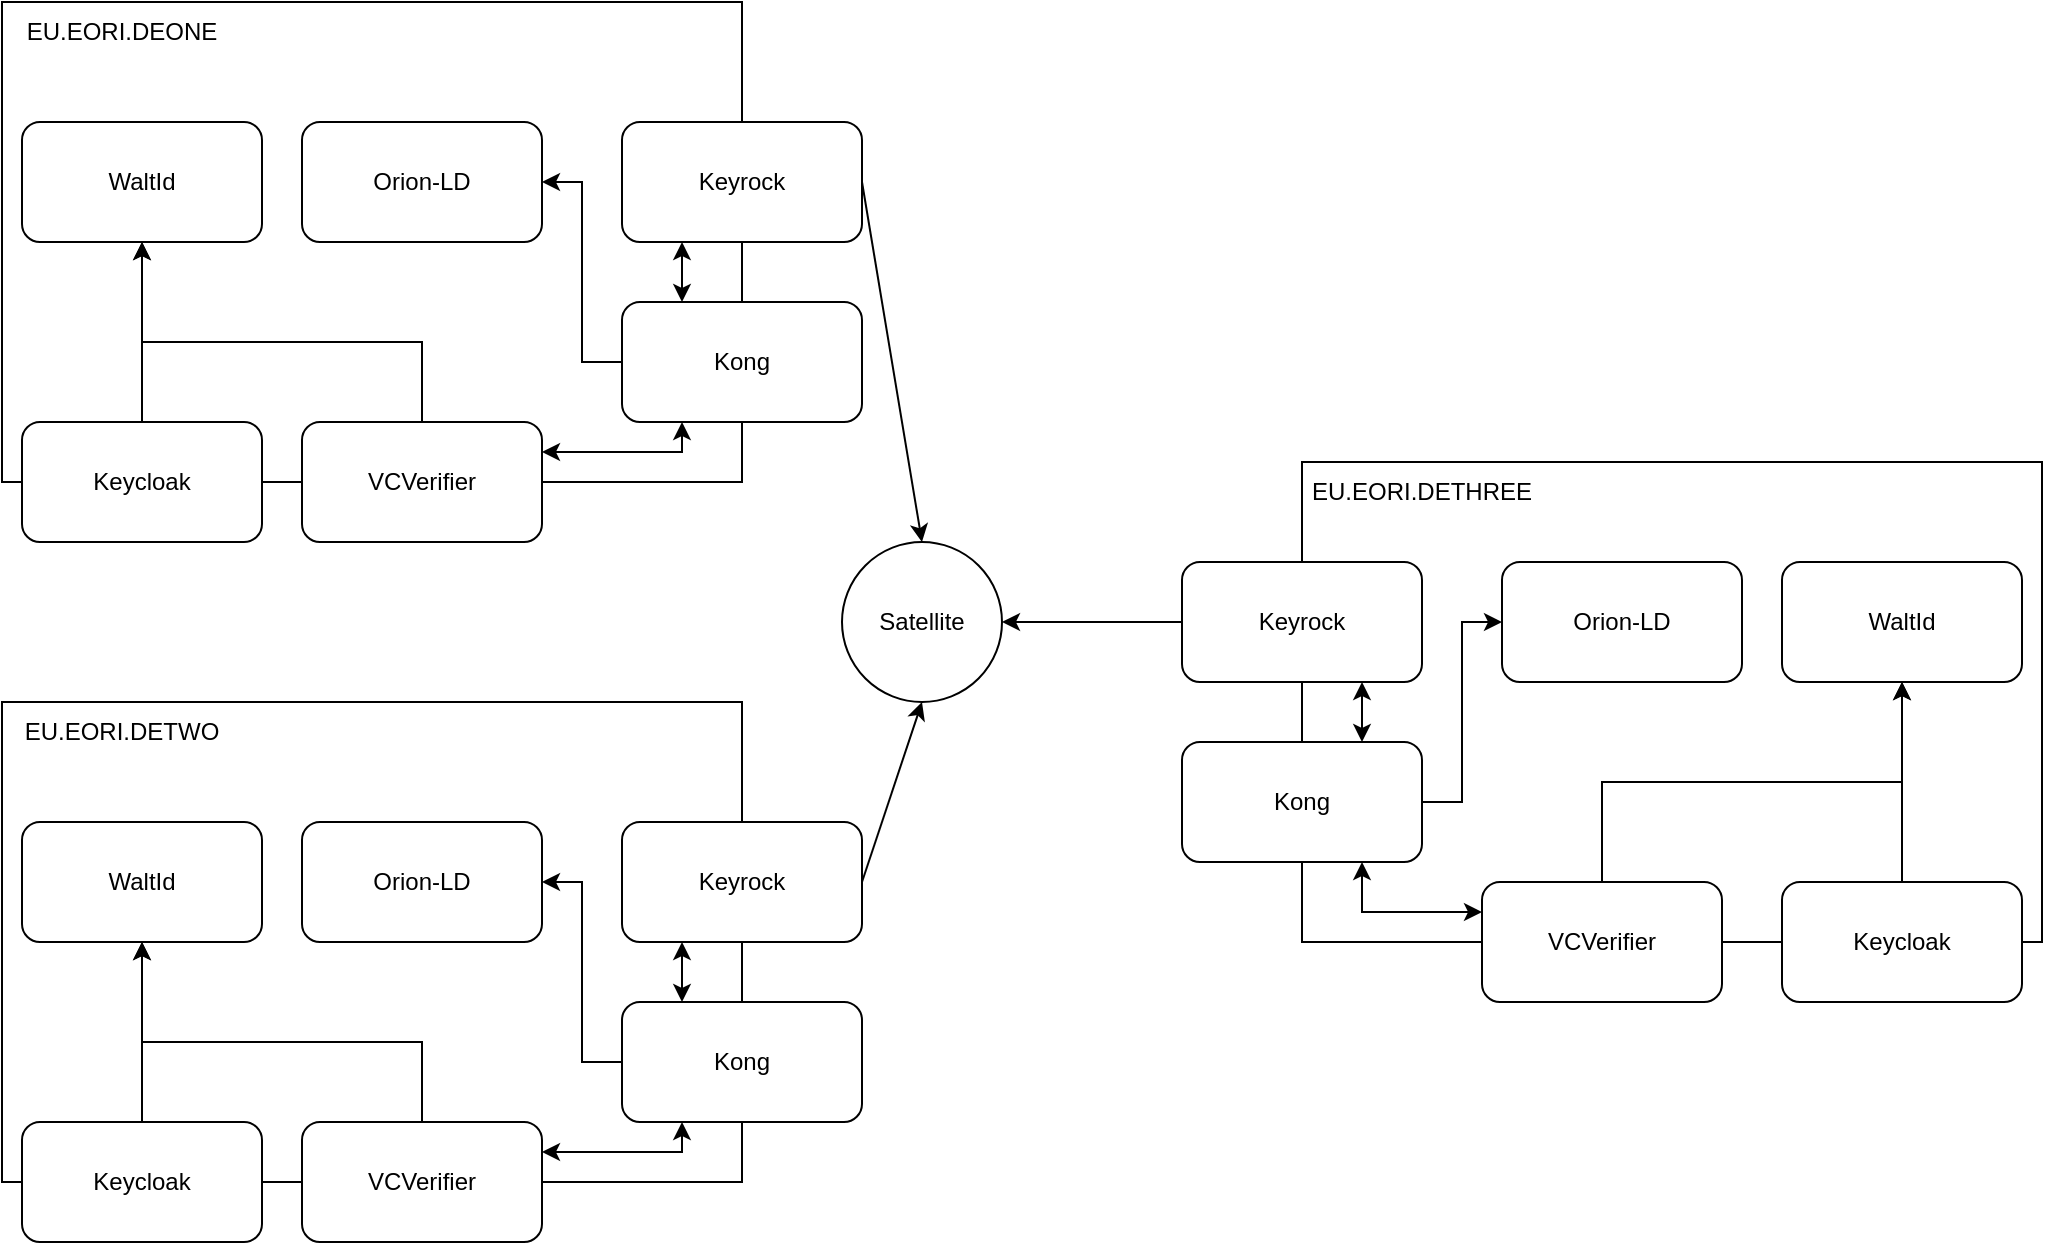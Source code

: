 <mxfile version="20.8.16" type="device"><diagram id="LW1W1ZWs_w0cEmt0Vl1V" name="Page-1"><mxGraphModel dx="2284" dy="1856" grid="1" gridSize="10" guides="1" tooltips="1" connect="1" arrows="1" fold="1" page="1" pageScale="1" pageWidth="850" pageHeight="1100" math="0" shadow="0"><root><mxCell id="0"/><mxCell id="1" parent="0"/><mxCell id="S2ZJJb8ZJW7_uTaTBIH7-28" value="" style="rounded=0;whiteSpace=wrap;html=1;container=0;" vertex="1" parent="1"><mxGeometry x="590" y="200" width="370" height="240" as="geometry"/></mxCell><mxCell id="J4oKa5rQlpzVuB3ve1DY-18" value="Satellite" style="ellipse;whiteSpace=wrap;html=1;aspect=fixed;" parent="1" vertex="1"><mxGeometry x="360" y="240" width="80" height="80" as="geometry"/></mxCell><mxCell id="J4oKa5rQlpzVuB3ve1DY-22" value="" style="endArrow=classic;html=1;rounded=0;exitX=1;exitY=0.5;exitDx=0;exitDy=0;entryX=0.5;entryY=0;entryDx=0;entryDy=0;" parent="1" source="J4oKa5rQlpzVuB3ve1DY-48" target="J4oKa5rQlpzVuB3ve1DY-18" edge="1"><mxGeometry width="50" height="50" relative="1" as="geometry"><mxPoint x="170" y="400" as="sourcePoint"/><mxPoint x="260" y="290" as="targetPoint"/><Array as="points"/></mxGeometry></mxCell><mxCell id="S2ZJJb8ZJW7_uTaTBIH7-7" value="" style="group" vertex="1" connectable="0" parent="1"><mxGeometry x="-50" width="420" height="240" as="geometry"/></mxCell><mxCell id="J4oKa5rQlpzVuB3ve1DY-46" value="" style="group" parent="S2ZJJb8ZJW7_uTaTBIH7-7" vertex="1" connectable="0"><mxGeometry x="100" width="320" height="240" as="geometry"/></mxCell><mxCell id="J4oKa5rQlpzVuB3ve1DY-47" value="" style="rounded=0;whiteSpace=wrap;html=1;" parent="J4oKa5rQlpzVuB3ve1DY-46" vertex="1"><mxGeometry x="-110" y="-30" width="370" height="240" as="geometry"/></mxCell><mxCell id="J4oKa5rQlpzVuB3ve1DY-48" value="Keyrock" style="rounded=1;whiteSpace=wrap;html=1;" parent="J4oKa5rQlpzVuB3ve1DY-46" vertex="1"><mxGeometry x="200" y="30" width="120" height="60" as="geometry"/></mxCell><mxCell id="J4oKa5rQlpzVuB3ve1DY-49" value="Orion-LD" style="rounded=1;whiteSpace=wrap;html=1;" parent="J4oKa5rQlpzVuB3ve1DY-46" vertex="1"><mxGeometry x="40" y="30" width="120" height="60" as="geometry"/></mxCell><mxCell id="J4oKa5rQlpzVuB3ve1DY-50" value="Kong" style="rounded=1;whiteSpace=wrap;html=1;" parent="J4oKa5rQlpzVuB3ve1DY-46" vertex="1"><mxGeometry x="200" y="120" width="120" height="60" as="geometry"/></mxCell><mxCell id="J4oKa5rQlpzVuB3ve1DY-52" value="" style="endArrow=classic;startArrow=classic;html=1;rounded=0;exitX=0.25;exitY=0;exitDx=0;exitDy=0;" parent="J4oKa5rQlpzVuB3ve1DY-46" source="J4oKa5rQlpzVuB3ve1DY-50" edge="1"><mxGeometry width="50" height="50" relative="1" as="geometry"><mxPoint x="170" y="140" as="sourcePoint"/><mxPoint x="230" y="90" as="targetPoint"/></mxGeometry></mxCell><mxCell id="J4oKa5rQlpzVuB3ve1DY-53" value="" style="endArrow=none;html=1;rounded=0;exitX=1;exitY=0.5;exitDx=0;exitDy=0;entryX=0;entryY=0.5;entryDx=0;entryDy=0;startArrow=classic;startFill=1;endFill=0;" parent="J4oKa5rQlpzVuB3ve1DY-46" source="J4oKa5rQlpzVuB3ve1DY-49" target="J4oKa5rQlpzVuB3ve1DY-50" edge="1"><mxGeometry width="50" height="50" relative="1" as="geometry"><mxPoint x="130" y="300" as="sourcePoint"/><mxPoint x="180" y="250" as="targetPoint"/><Array as="points"><mxPoint x="180" y="60"/><mxPoint x="180" y="150"/></Array></mxGeometry></mxCell><mxCell id="S2ZJJb8ZJW7_uTaTBIH7-3" value="VCVerifier" style="rounded=1;whiteSpace=wrap;html=1;" vertex="1" parent="J4oKa5rQlpzVuB3ve1DY-46"><mxGeometry x="40" y="180" width="120" height="60" as="geometry"/></mxCell><mxCell id="J4oKa5rQlpzVuB3ve1DY-51" value="EU.EORI.DEONE" style="text;html=1;strokeColor=none;fillColor=none;align=center;verticalAlign=middle;whiteSpace=wrap;rounded=0;" parent="J4oKa5rQlpzVuB3ve1DY-46" vertex="1"><mxGeometry x="-80" y="-30" width="60" height="30" as="geometry"/></mxCell><mxCell id="S2ZJJb8ZJW7_uTaTBIH7-24" value="" style="endArrow=classic;startArrow=classic;html=1;rounded=0;entryX=0.25;entryY=1;entryDx=0;entryDy=0;exitX=1;exitY=0.25;exitDx=0;exitDy=0;" edge="1" parent="J4oKa5rQlpzVuB3ve1DY-46" source="S2ZJJb8ZJW7_uTaTBIH7-3" target="J4oKa5rQlpzVuB3ve1DY-50"><mxGeometry width="50" height="50" relative="1" as="geometry"><mxPoint x="140" y="340" as="sourcePoint"/><mxPoint x="190" y="290" as="targetPoint"/><Array as="points"><mxPoint x="230" y="195"/></Array></mxGeometry></mxCell><mxCell id="S2ZJJb8ZJW7_uTaTBIH7-2" value="WaltId" style="rounded=1;whiteSpace=wrap;html=1;" vertex="1" parent="S2ZJJb8ZJW7_uTaTBIH7-7"><mxGeometry y="30" width="120" height="60" as="geometry"/></mxCell><mxCell id="S2ZJJb8ZJW7_uTaTBIH7-1" value="Keycloak" style="rounded=1;whiteSpace=wrap;html=1;" vertex="1" parent="S2ZJJb8ZJW7_uTaTBIH7-7"><mxGeometry y="180" width="120" height="60" as="geometry"/></mxCell><mxCell id="S2ZJJb8ZJW7_uTaTBIH7-4" value="" style="endArrow=classic;html=1;rounded=0;entryX=0.5;entryY=1;entryDx=0;entryDy=0;" edge="1" parent="S2ZJJb8ZJW7_uTaTBIH7-7" source="S2ZJJb8ZJW7_uTaTBIH7-1" target="S2ZJJb8ZJW7_uTaTBIH7-2"><mxGeometry width="50" height="50" relative="1" as="geometry"><mxPoint x="-130" y="240" as="sourcePoint"/><mxPoint x="-80" y="190" as="targetPoint"/></mxGeometry></mxCell><mxCell id="S2ZJJb8ZJW7_uTaTBIH7-5" value="" style="endArrow=classic;html=1;rounded=0;exitX=0.5;exitY=0;exitDx=0;exitDy=0;" edge="1" parent="S2ZJJb8ZJW7_uTaTBIH7-7" source="S2ZJJb8ZJW7_uTaTBIH7-3"><mxGeometry width="50" height="50" relative="1" as="geometry"><mxPoint x="180" y="160" as="sourcePoint"/><mxPoint x="60" y="90" as="targetPoint"/><Array as="points"><mxPoint x="200" y="140"/><mxPoint x="60" y="140"/></Array></mxGeometry></mxCell><mxCell id="S2ZJJb8ZJW7_uTaTBIH7-9" value="" style="group" vertex="1" connectable="0" parent="1"><mxGeometry x="-50" y="350" width="420" height="240" as="geometry"/></mxCell><mxCell id="S2ZJJb8ZJW7_uTaTBIH7-10" value="" style="group" vertex="1" connectable="0" parent="S2ZJJb8ZJW7_uTaTBIH7-9"><mxGeometry x="100" width="320" height="240" as="geometry"/></mxCell><mxCell id="S2ZJJb8ZJW7_uTaTBIH7-11" value="" style="rounded=0;whiteSpace=wrap;html=1;" vertex="1" parent="S2ZJJb8ZJW7_uTaTBIH7-10"><mxGeometry x="-110" y="-30" width="370" height="240" as="geometry"/></mxCell><mxCell id="S2ZJJb8ZJW7_uTaTBIH7-12" value="Keyrock" style="rounded=1;whiteSpace=wrap;html=1;" vertex="1" parent="S2ZJJb8ZJW7_uTaTBIH7-10"><mxGeometry x="200" y="30" width="120" height="60" as="geometry"/></mxCell><mxCell id="S2ZJJb8ZJW7_uTaTBIH7-13" value="Orion-LD" style="rounded=1;whiteSpace=wrap;html=1;" vertex="1" parent="S2ZJJb8ZJW7_uTaTBIH7-10"><mxGeometry x="40" y="30" width="120" height="60" as="geometry"/></mxCell><mxCell id="S2ZJJb8ZJW7_uTaTBIH7-14" value="Kong" style="rounded=1;whiteSpace=wrap;html=1;" vertex="1" parent="S2ZJJb8ZJW7_uTaTBIH7-10"><mxGeometry x="200" y="120" width="120" height="60" as="geometry"/></mxCell><mxCell id="S2ZJJb8ZJW7_uTaTBIH7-15" value="" style="endArrow=classic;startArrow=classic;html=1;rounded=0;exitX=0.25;exitY=0;exitDx=0;exitDy=0;" edge="1" parent="S2ZJJb8ZJW7_uTaTBIH7-10" source="S2ZJJb8ZJW7_uTaTBIH7-14"><mxGeometry width="50" height="50" relative="1" as="geometry"><mxPoint x="170" y="140" as="sourcePoint"/><mxPoint x="230" y="90" as="targetPoint"/></mxGeometry></mxCell><mxCell id="S2ZJJb8ZJW7_uTaTBIH7-16" value="" style="endArrow=none;html=1;rounded=0;exitX=1;exitY=0.5;exitDx=0;exitDy=0;entryX=0;entryY=0.5;entryDx=0;entryDy=0;startArrow=classic;startFill=1;endFill=0;" edge="1" parent="S2ZJJb8ZJW7_uTaTBIH7-10" source="S2ZJJb8ZJW7_uTaTBIH7-13" target="S2ZJJb8ZJW7_uTaTBIH7-14"><mxGeometry width="50" height="50" relative="1" as="geometry"><mxPoint x="130" y="300" as="sourcePoint"/><mxPoint x="180" y="250" as="targetPoint"/><Array as="points"><mxPoint x="180" y="60"/><mxPoint x="180" y="150"/></Array></mxGeometry></mxCell><mxCell id="S2ZJJb8ZJW7_uTaTBIH7-17" value="VCVerifier" style="rounded=1;whiteSpace=wrap;html=1;" vertex="1" parent="S2ZJJb8ZJW7_uTaTBIH7-10"><mxGeometry x="40" y="180" width="120" height="60" as="geometry"/></mxCell><mxCell id="S2ZJJb8ZJW7_uTaTBIH7-18" value="EU.EORI.DETWO" style="text;html=1;strokeColor=none;fillColor=none;align=center;verticalAlign=middle;whiteSpace=wrap;rounded=0;" vertex="1" parent="S2ZJJb8ZJW7_uTaTBIH7-10"><mxGeometry x="-80" y="-30" width="60" height="30" as="geometry"/></mxCell><mxCell id="S2ZJJb8ZJW7_uTaTBIH7-25" value="" style="endArrow=classic;startArrow=classic;html=1;rounded=0;entryX=0.25;entryY=1;entryDx=0;entryDy=0;exitX=1;exitY=0.25;exitDx=0;exitDy=0;" edge="1" parent="S2ZJJb8ZJW7_uTaTBIH7-10" source="S2ZJJb8ZJW7_uTaTBIH7-17" target="S2ZJJb8ZJW7_uTaTBIH7-14"><mxGeometry width="50" height="50" relative="1" as="geometry"><mxPoint x="120" y="340" as="sourcePoint"/><mxPoint x="170" y="290" as="targetPoint"/><Array as="points"><mxPoint x="230" y="195"/></Array></mxGeometry></mxCell><mxCell id="S2ZJJb8ZJW7_uTaTBIH7-19" value="WaltId" style="rounded=1;whiteSpace=wrap;html=1;" vertex="1" parent="S2ZJJb8ZJW7_uTaTBIH7-9"><mxGeometry y="30" width="120" height="60" as="geometry"/></mxCell><mxCell id="S2ZJJb8ZJW7_uTaTBIH7-20" value="Keycloak" style="rounded=1;whiteSpace=wrap;html=1;" vertex="1" parent="S2ZJJb8ZJW7_uTaTBIH7-9"><mxGeometry y="180" width="120" height="60" as="geometry"/></mxCell><mxCell id="S2ZJJb8ZJW7_uTaTBIH7-21" value="" style="endArrow=classic;html=1;rounded=0;entryX=0.5;entryY=1;entryDx=0;entryDy=0;" edge="1" parent="S2ZJJb8ZJW7_uTaTBIH7-9" source="S2ZJJb8ZJW7_uTaTBIH7-20" target="S2ZJJb8ZJW7_uTaTBIH7-19"><mxGeometry width="50" height="50" relative="1" as="geometry"><mxPoint x="-130" y="240" as="sourcePoint"/><mxPoint x="-80" y="190" as="targetPoint"/></mxGeometry></mxCell><mxCell id="S2ZJJb8ZJW7_uTaTBIH7-22" value="" style="endArrow=classic;html=1;rounded=0;exitX=0.5;exitY=0;exitDx=0;exitDy=0;" edge="1" parent="S2ZJJb8ZJW7_uTaTBIH7-9" source="S2ZJJb8ZJW7_uTaTBIH7-17"><mxGeometry width="50" height="50" relative="1" as="geometry"><mxPoint x="180" y="160" as="sourcePoint"/><mxPoint x="60" y="90" as="targetPoint"/><Array as="points"><mxPoint x="200" y="140"/><mxPoint x="60" y="140"/></Array></mxGeometry></mxCell><mxCell id="S2ZJJb8ZJW7_uTaTBIH7-23" value="" style="endArrow=classic;html=1;rounded=0;exitX=1;exitY=0.5;exitDx=0;exitDy=0;entryX=0.5;entryY=1;entryDx=0;entryDy=0;" edge="1" parent="1" source="S2ZJJb8ZJW7_uTaTBIH7-12" target="J4oKa5rQlpzVuB3ve1DY-18"><mxGeometry width="50" height="50" relative="1" as="geometry"><mxPoint x="420" y="380" as="sourcePoint"/><mxPoint x="470" y="330" as="targetPoint"/></mxGeometry></mxCell><mxCell id="S2ZJJb8ZJW7_uTaTBIH7-37" value="WaltId" style="rounded=1;whiteSpace=wrap;html=1;container=0;" vertex="1" parent="1"><mxGeometry x="830" y="250" width="120" height="60" as="geometry"/></mxCell><mxCell id="S2ZJJb8ZJW7_uTaTBIH7-38" value="Keycloak" style="rounded=1;whiteSpace=wrap;html=1;container=0;" vertex="1" parent="1"><mxGeometry x="830" y="410" width="120" height="60" as="geometry"/></mxCell><mxCell id="S2ZJJb8ZJW7_uTaTBIH7-39" value="" style="endArrow=classic;html=1;rounded=0;entryX=0.5;entryY=1;entryDx=0;entryDy=0;" edge="1" parent="1" source="S2ZJJb8ZJW7_uTaTBIH7-38" target="S2ZJJb8ZJW7_uTaTBIH7-37"><mxGeometry width="50" height="50" relative="1" as="geometry"><mxPoint x="440" y="720" as="sourcePoint"/><mxPoint x="490" y="670" as="targetPoint"/></mxGeometry></mxCell><mxCell id="S2ZJJb8ZJW7_uTaTBIH7-29" value="Keyrock" style="rounded=1;whiteSpace=wrap;html=1;container=0;" vertex="1" parent="1"><mxGeometry x="530" y="250" width="120" height="60" as="geometry"/></mxCell><mxCell id="S2ZJJb8ZJW7_uTaTBIH7-30" value="Orion-LD" style="rounded=1;whiteSpace=wrap;html=1;container=0;" vertex="1" parent="1"><mxGeometry x="690" y="250" width="120" height="60" as="geometry"/></mxCell><mxCell id="S2ZJJb8ZJW7_uTaTBIH7-31" value="Kong" style="rounded=1;whiteSpace=wrap;html=1;container=0;" vertex="1" parent="1"><mxGeometry x="530" y="340" width="120" height="60" as="geometry"/></mxCell><mxCell id="S2ZJJb8ZJW7_uTaTBIH7-34" value="VCVerifier" style="rounded=1;whiteSpace=wrap;html=1;container=0;" vertex="1" parent="1"><mxGeometry x="680" y="410" width="120" height="60" as="geometry"/></mxCell><mxCell id="S2ZJJb8ZJW7_uTaTBIH7-35" value="EU.EORI.DETHREE" style="text;html=1;strokeColor=none;fillColor=none;align=center;verticalAlign=middle;whiteSpace=wrap;rounded=0;container=0;" vertex="1" parent="1"><mxGeometry x="620" y="200" width="60" height="30" as="geometry"/></mxCell><mxCell id="S2ZJJb8ZJW7_uTaTBIH7-41" value="" style="endArrow=classic;html=1;rounded=0;exitX=0;exitY=0.5;exitDx=0;exitDy=0;entryX=1;entryY=0.5;entryDx=0;entryDy=0;" edge="1" parent="1" source="S2ZJJb8ZJW7_uTaTBIH7-29" target="J4oKa5rQlpzVuB3ve1DY-18"><mxGeometry width="50" height="50" relative="1" as="geometry"><mxPoint x="470" y="480" as="sourcePoint"/><mxPoint x="520" y="430" as="targetPoint"/></mxGeometry></mxCell><mxCell id="S2ZJJb8ZJW7_uTaTBIH7-42" value="" style="endArrow=classic;startArrow=classic;html=1;rounded=0;entryX=0.75;entryY=1;entryDx=0;entryDy=0;exitX=0.75;exitY=0;exitDx=0;exitDy=0;" edge="1" parent="1" source="S2ZJJb8ZJW7_uTaTBIH7-31" target="S2ZJJb8ZJW7_uTaTBIH7-29"><mxGeometry width="50" height="50" relative="1" as="geometry"><mxPoint x="440" y="440" as="sourcePoint"/><mxPoint x="490" y="390" as="targetPoint"/></mxGeometry></mxCell><mxCell id="S2ZJJb8ZJW7_uTaTBIH7-43" value="" style="endArrow=classic;startArrow=classic;html=1;rounded=0;exitX=0.75;exitY=1;exitDx=0;exitDy=0;entryX=0;entryY=0.25;entryDx=0;entryDy=0;" edge="1" parent="1" source="S2ZJJb8ZJW7_uTaTBIH7-31" target="S2ZJJb8ZJW7_uTaTBIH7-34"><mxGeometry width="50" height="50" relative="1" as="geometry"><mxPoint x="620" y="590" as="sourcePoint"/><mxPoint x="670" y="540" as="targetPoint"/><Array as="points"><mxPoint x="620" y="425"/></Array></mxGeometry></mxCell><mxCell id="S2ZJJb8ZJW7_uTaTBIH7-44" value="" style="endArrow=classic;html=1;rounded=0;exitX=1;exitY=0.5;exitDx=0;exitDy=0;entryX=0;entryY=0.5;entryDx=0;entryDy=0;" edge="1" parent="1" source="S2ZJJb8ZJW7_uTaTBIH7-31" target="S2ZJJb8ZJW7_uTaTBIH7-30"><mxGeometry width="50" height="50" relative="1" as="geometry"><mxPoint x="520" y="530" as="sourcePoint"/><mxPoint x="570" y="480" as="targetPoint"/><Array as="points"><mxPoint x="670" y="370"/><mxPoint x="670" y="280"/></Array></mxGeometry></mxCell><mxCell id="S2ZJJb8ZJW7_uTaTBIH7-45" value="" style="endArrow=classic;html=1;rounded=0;exitX=0.5;exitY=0;exitDx=0;exitDy=0;entryX=0.5;entryY=1;entryDx=0;entryDy=0;" edge="1" parent="1" source="S2ZJJb8ZJW7_uTaTBIH7-34" target="S2ZJJb8ZJW7_uTaTBIH7-37"><mxGeometry width="50" height="50" relative="1" as="geometry"><mxPoint x="700" y="600" as="sourcePoint"/><mxPoint x="750" y="550" as="targetPoint"/><Array as="points"><mxPoint x="740" y="360"/><mxPoint x="890" y="360"/></Array></mxGeometry></mxCell></root></mxGraphModel></diagram></mxfile>